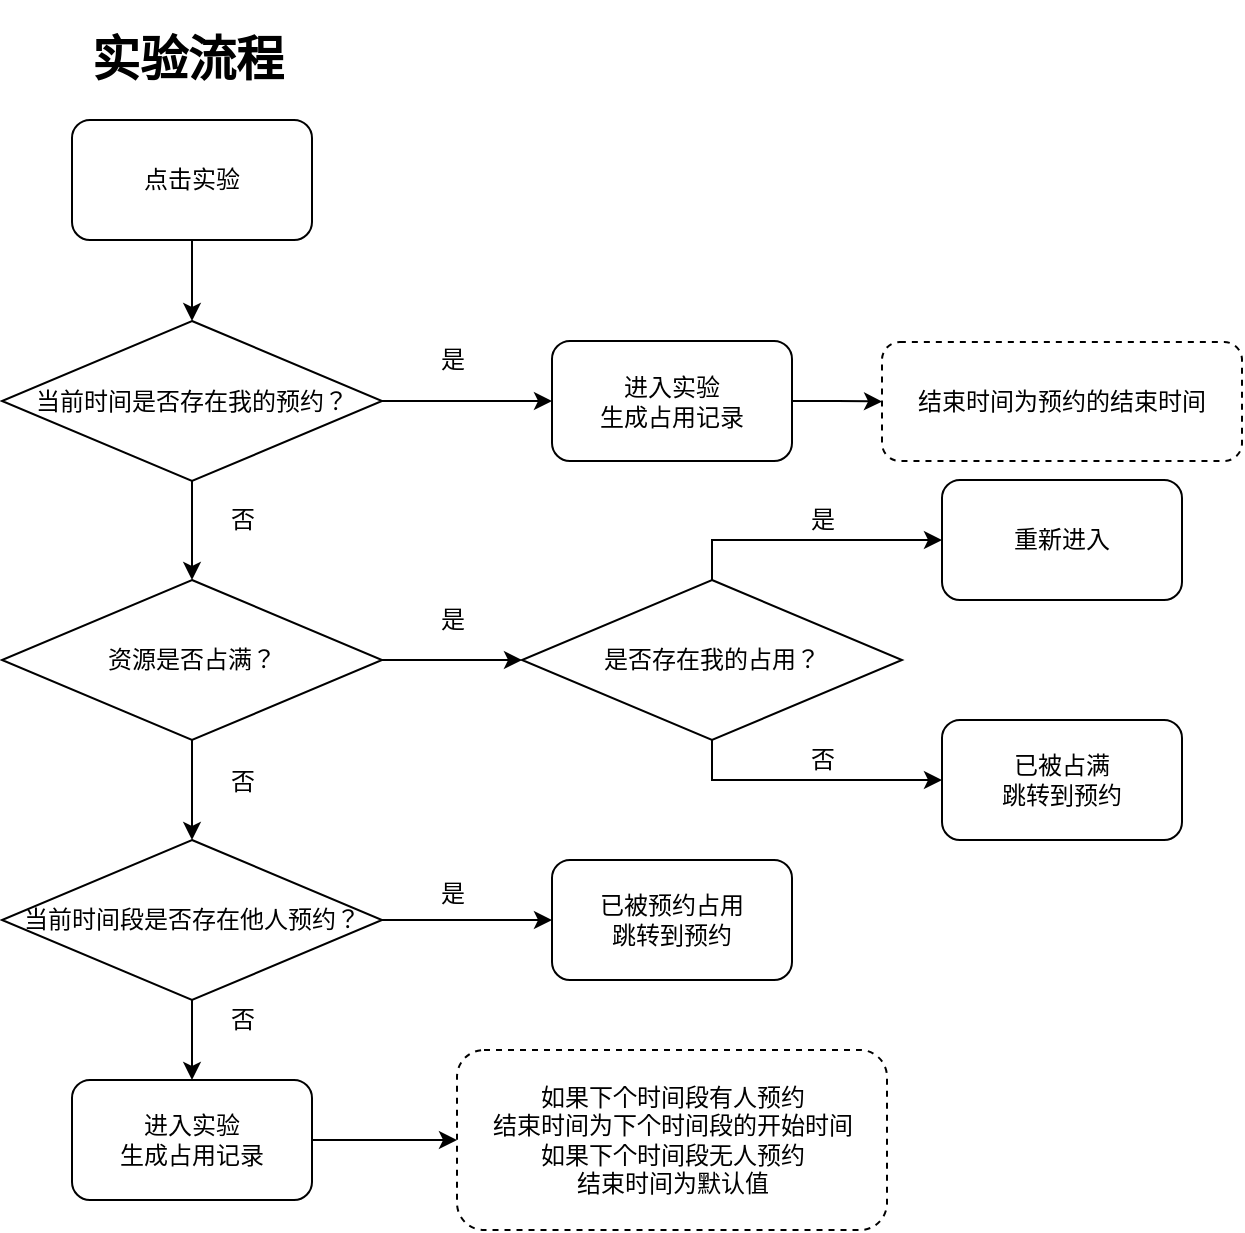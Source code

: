 <mxfile version="12.4.3" type="github" pages="1">
  <diagram id="63j3Tc_DTd_hh4s5z3Qr" name="Page-1">
    <mxGraphModel dx="260" dy="570" grid="1" gridSize="10" guides="1" tooltips="1" connect="1" arrows="1" fold="1" page="1" pageScale="1" pageWidth="827" pageHeight="1169" math="0" shadow="0">
      <root>
        <mxCell id="0"/>
        <mxCell id="1" parent="0"/>
        <mxCell id="mcwGRih9CQmdzjxIDWCY-10" value="" style="edgeStyle=orthogonalEdgeStyle;rounded=0;orthogonalLoop=1;jettySize=auto;html=1;" parent="1" edge="1">
          <mxGeometry relative="1" as="geometry">
            <mxPoint x="770" y="570.5" as="targetPoint"/>
          </mxGeometry>
        </mxCell>
        <mxCell id="gFag3tpA4Mab_3IqUKp5-10" value="&lt;h1&gt;实验流程&lt;/h1&gt;" style="text;html=1;strokeColor=none;fillColor=none;spacing=5;spacingTop=-20;whiteSpace=wrap;overflow=hidden;rounded=0;" parent="1" vertex="1">
          <mxGeometry x="930.0" y="60" width="110" height="40" as="geometry"/>
        </mxCell>
        <mxCell id="gFag3tpA4Mab_3IqUKp5-50" value="" style="edgeStyle=orthogonalEdgeStyle;rounded=0;orthogonalLoop=1;jettySize=auto;html=1;" parent="1" source="gFag3tpA4Mab_3IqUKp5-12" target="gFag3tpA4Mab_3IqUKp5-48" edge="1">
          <mxGeometry relative="1" as="geometry"/>
        </mxCell>
        <mxCell id="gFag3tpA4Mab_3IqUKp5-12" value="点击实验" style="rounded=1;whiteSpace=wrap;html=1;" parent="1" vertex="1">
          <mxGeometry x="925.0" y="110" width="120" height="60" as="geometry"/>
        </mxCell>
        <mxCell id="gFag3tpA4Mab_3IqUKp5-14" value="" style="edgeStyle=orthogonalEdgeStyle;rounded=0;orthogonalLoop=1;jettySize=auto;html=1;entryX=0;entryY=0.5;entryDx=0;entryDy=0;" parent="1" source="gFag3tpA4Mab_3IqUKp5-15" target="6knOGrx5sN1F9vFyfk7x-44" edge="1">
          <mxGeometry relative="1" as="geometry">
            <mxPoint x="1170" y="380" as="targetPoint"/>
          </mxGeometry>
        </mxCell>
        <mxCell id="gFag3tpA4Mab_3IqUKp5-70" value="" style="edgeStyle=orthogonalEdgeStyle;rounded=0;orthogonalLoop=1;jettySize=auto;html=1;entryX=0.5;entryY=0;entryDx=0;entryDy=0;" parent="1" source="gFag3tpA4Mab_3IqUKp5-15" target="6knOGrx5sN1F9vFyfk7x-33" edge="1">
          <mxGeometry relative="1" as="geometry">
            <mxPoint x="985.143" y="470.5" as="targetPoint"/>
          </mxGeometry>
        </mxCell>
        <mxCell id="gFag3tpA4Mab_3IqUKp5-15" value="资源是否占满？" style="rhombus;whiteSpace=wrap;html=1;" parent="1" vertex="1">
          <mxGeometry x="890.0" y="340" width="190" height="80" as="geometry"/>
        </mxCell>
        <mxCell id="gFag3tpA4Mab_3IqUKp5-16" value="是" style="text;html=1;align=center;verticalAlign=middle;resizable=0;points=[];;autosize=1;" parent="1" vertex="1">
          <mxGeometry x="1100" y="350" width="30" height="20" as="geometry"/>
        </mxCell>
        <mxCell id="gFag3tpA4Mab_3IqUKp5-19" value="重新进入" style="rounded=1;whiteSpace=wrap;html=1;" parent="1" vertex="1">
          <mxGeometry x="1360" y="290" width="120" height="60" as="geometry"/>
        </mxCell>
        <mxCell id="gFag3tpA4Mab_3IqUKp5-56" value="" style="edgeStyle=orthogonalEdgeStyle;rounded=0;orthogonalLoop=1;jettySize=auto;html=1;" parent="1" source="gFag3tpA4Mab_3IqUKp5-48" target="gFag3tpA4Mab_3IqUKp5-54" edge="1">
          <mxGeometry relative="1" as="geometry"/>
        </mxCell>
        <mxCell id="gFag3tpA4Mab_3IqUKp5-57" value="" style="edgeStyle=orthogonalEdgeStyle;rounded=0;orthogonalLoop=1;jettySize=auto;html=1;" parent="1" source="gFag3tpA4Mab_3IqUKp5-48" target="gFag3tpA4Mab_3IqUKp5-15" edge="1">
          <mxGeometry relative="1" as="geometry"/>
        </mxCell>
        <mxCell id="gFag3tpA4Mab_3IqUKp5-48" value="当前时间是否存在我的预约？&lt;br&gt;" style="rhombus;whiteSpace=wrap;html=1;" parent="1" vertex="1">
          <mxGeometry x="890.0" y="210.5" width="190" height="80" as="geometry"/>
        </mxCell>
        <mxCell id="gFag3tpA4Mab_3IqUKp5-53" value="是" style="text;html=1;align=center;verticalAlign=middle;resizable=0;points=[];;autosize=1;" parent="1" vertex="1">
          <mxGeometry x="1100" y="220" width="30" height="20" as="geometry"/>
        </mxCell>
        <mxCell id="gkIDc3CSFXsxGVQptfjt-4" value="" style="edgeStyle=orthogonalEdgeStyle;rounded=0;orthogonalLoop=1;jettySize=auto;html=1;" edge="1" parent="1" source="gFag3tpA4Mab_3IqUKp5-54" target="gkIDc3CSFXsxGVQptfjt-3">
          <mxGeometry relative="1" as="geometry"/>
        </mxCell>
        <mxCell id="gFag3tpA4Mab_3IqUKp5-54" value="进入实验&lt;br&gt;生成占用记录" style="rounded=1;whiteSpace=wrap;html=1;" parent="1" vertex="1">
          <mxGeometry x="1165" y="220.5" width="120" height="60" as="geometry"/>
        </mxCell>
        <mxCell id="gkIDc3CSFXsxGVQptfjt-3" value="&lt;span style=&quot;white-space: nowrap&quot;&gt;结束时间为预约的结束时间&lt;/span&gt;" style="rounded=1;whiteSpace=wrap;html=1;gradientColor=none;dashed=1;" vertex="1" parent="1">
          <mxGeometry x="1330" y="221" width="180" height="59.5" as="geometry"/>
        </mxCell>
        <mxCell id="gFag3tpA4Mab_3IqUKp5-58" value="否" style="text;html=1;align=center;verticalAlign=middle;resizable=0;points=[];;autosize=1;" parent="1" vertex="1">
          <mxGeometry x="995.0" y="300" width="30" height="20" as="geometry"/>
        </mxCell>
        <mxCell id="gFag3tpA4Mab_3IqUKp5-67" value="否" style="text;html=1;align=center;verticalAlign=middle;resizable=0;points=[];;autosize=1;" parent="1" vertex="1">
          <mxGeometry x="995.0" y="430.5" width="30" height="20" as="geometry"/>
        </mxCell>
        <mxCell id="6knOGrx5sN1F9vFyfk7x-35" value="" style="edgeStyle=orthogonalEdgeStyle;rounded=0;orthogonalLoop=1;jettySize=auto;html=1;" parent="1" source="6knOGrx5sN1F9vFyfk7x-33" target="6knOGrx5sN1F9vFyfk7x-37" edge="1">
          <mxGeometry relative="1" as="geometry">
            <mxPoint x="1160" y="510" as="targetPoint"/>
          </mxGeometry>
        </mxCell>
        <mxCell id="6knOGrx5sN1F9vFyfk7x-39" value="" style="edgeStyle=orthogonalEdgeStyle;rounded=0;orthogonalLoop=1;jettySize=auto;html=1;entryX=0.5;entryY=0;entryDx=0;entryDy=0;" parent="1" source="6knOGrx5sN1F9vFyfk7x-33" edge="1" target="6knOGrx5sN1F9vFyfk7x-41">
          <mxGeometry relative="1" as="geometry">
            <mxPoint x="985" y="600" as="targetPoint"/>
          </mxGeometry>
        </mxCell>
        <mxCell id="6knOGrx5sN1F9vFyfk7x-33" value="当前时间段是否存在他人预约？" style="rhombus;whiteSpace=wrap;html=1;" parent="1" vertex="1">
          <mxGeometry x="890.0" y="470" width="190" height="80" as="geometry"/>
        </mxCell>
        <mxCell id="6knOGrx5sN1F9vFyfk7x-36" value="是" style="text;html=1;align=center;verticalAlign=middle;resizable=0;points=[];;autosize=1;" parent="1" vertex="1">
          <mxGeometry x="1100" y="487" width="30" height="20" as="geometry"/>
        </mxCell>
        <mxCell id="6knOGrx5sN1F9vFyfk7x-37" value="已被预约占用&lt;br&gt;跳转到预约" style="rounded=1;whiteSpace=wrap;html=1;" parent="1" vertex="1">
          <mxGeometry x="1165" y="480" width="120" height="60" as="geometry"/>
        </mxCell>
        <mxCell id="6knOGrx5sN1F9vFyfk7x-40" value="否" style="text;html=1;align=center;verticalAlign=middle;resizable=0;points=[];;autosize=1;" parent="1" vertex="1">
          <mxGeometry x="995" y="550" width="30" height="20" as="geometry"/>
        </mxCell>
        <mxCell id="gkIDc3CSFXsxGVQptfjt-6" value="" style="edgeStyle=orthogonalEdgeStyle;rounded=0;orthogonalLoop=1;jettySize=auto;html=1;" edge="1" parent="1" source="6knOGrx5sN1F9vFyfk7x-41" target="gkIDc3CSFXsxGVQptfjt-5">
          <mxGeometry relative="1" as="geometry"/>
        </mxCell>
        <mxCell id="6knOGrx5sN1F9vFyfk7x-41" value="进入实验&lt;br&gt;生成占用记录" style="rounded=1;whiteSpace=wrap;html=1;" parent="1" vertex="1">
          <mxGeometry x="925" y="590" width="120" height="60" as="geometry"/>
        </mxCell>
        <mxCell id="gkIDc3CSFXsxGVQptfjt-5" value="&lt;span style=&quot;white-space: nowrap&quot;&gt;如果下个时间段有人预约&lt;/span&gt;&lt;br style=&quot;white-space: nowrap&quot;&gt;&lt;span style=&quot;white-space: nowrap&quot;&gt;结束时间为下个时间段的开始时间&lt;/span&gt;&lt;br style=&quot;white-space: nowrap&quot;&gt;&lt;span style=&quot;white-space: nowrap&quot;&gt;如果下个时间段无人预约&lt;/span&gt;&lt;br style=&quot;white-space: nowrap&quot;&gt;&lt;span style=&quot;white-space: nowrap&quot;&gt;结束时间为默认值&lt;/span&gt;" style="rounded=1;whiteSpace=wrap;html=1;dashed=1;" vertex="1" parent="1">
          <mxGeometry x="1117.5" y="575" width="215" height="90" as="geometry"/>
        </mxCell>
        <mxCell id="6knOGrx5sN1F9vFyfk7x-46" value="" style="edgeStyle=orthogonalEdgeStyle;rounded=0;orthogonalLoop=1;jettySize=auto;html=1;entryX=0;entryY=0.5;entryDx=0;entryDy=0;exitX=0.5;exitY=0;exitDx=0;exitDy=0;" parent="1" source="6knOGrx5sN1F9vFyfk7x-44" target="gFag3tpA4Mab_3IqUKp5-19" edge="1">
          <mxGeometry relative="1" as="geometry">
            <mxPoint x="1430" y="380" as="targetPoint"/>
          </mxGeometry>
        </mxCell>
        <mxCell id="6knOGrx5sN1F9vFyfk7x-48" value="" style="edgeStyle=orthogonalEdgeStyle;rounded=0;orthogonalLoop=1;jettySize=auto;html=1;entryX=0;entryY=0.5;entryDx=0;entryDy=0;" parent="1" source="6knOGrx5sN1F9vFyfk7x-44" target="6knOGrx5sN1F9vFyfk7x-49" edge="1">
          <mxGeometry relative="1" as="geometry">
            <mxPoint x="1360" y="450" as="targetPoint"/>
            <Array as="points">
              <mxPoint x="1245" y="440"/>
            </Array>
          </mxGeometry>
        </mxCell>
        <mxCell id="6knOGrx5sN1F9vFyfk7x-44" value="是否存在我的占用？" style="rhombus;whiteSpace=wrap;html=1;" parent="1" vertex="1">
          <mxGeometry x="1150" y="340" width="190" height="80" as="geometry"/>
        </mxCell>
        <mxCell id="6knOGrx5sN1F9vFyfk7x-47" value="是" style="text;html=1;align=center;verticalAlign=middle;resizable=0;points=[];;autosize=1;" parent="1" vertex="1">
          <mxGeometry x="1285" y="300" width="30" height="20" as="geometry"/>
        </mxCell>
        <mxCell id="6knOGrx5sN1F9vFyfk7x-49" value="已被占满&lt;br&gt;跳转到预约" style="rounded=1;whiteSpace=wrap;html=1;" parent="1" vertex="1">
          <mxGeometry x="1360" y="410" width="120" height="60" as="geometry"/>
        </mxCell>
        <mxCell id="6knOGrx5sN1F9vFyfk7x-50" value="否" style="text;html=1;align=center;verticalAlign=middle;resizable=0;points=[];;autosize=1;" parent="1" vertex="1">
          <mxGeometry x="1285" y="420" width="30" height="20" as="geometry"/>
        </mxCell>
      </root>
    </mxGraphModel>
  </diagram>
</mxfile>
